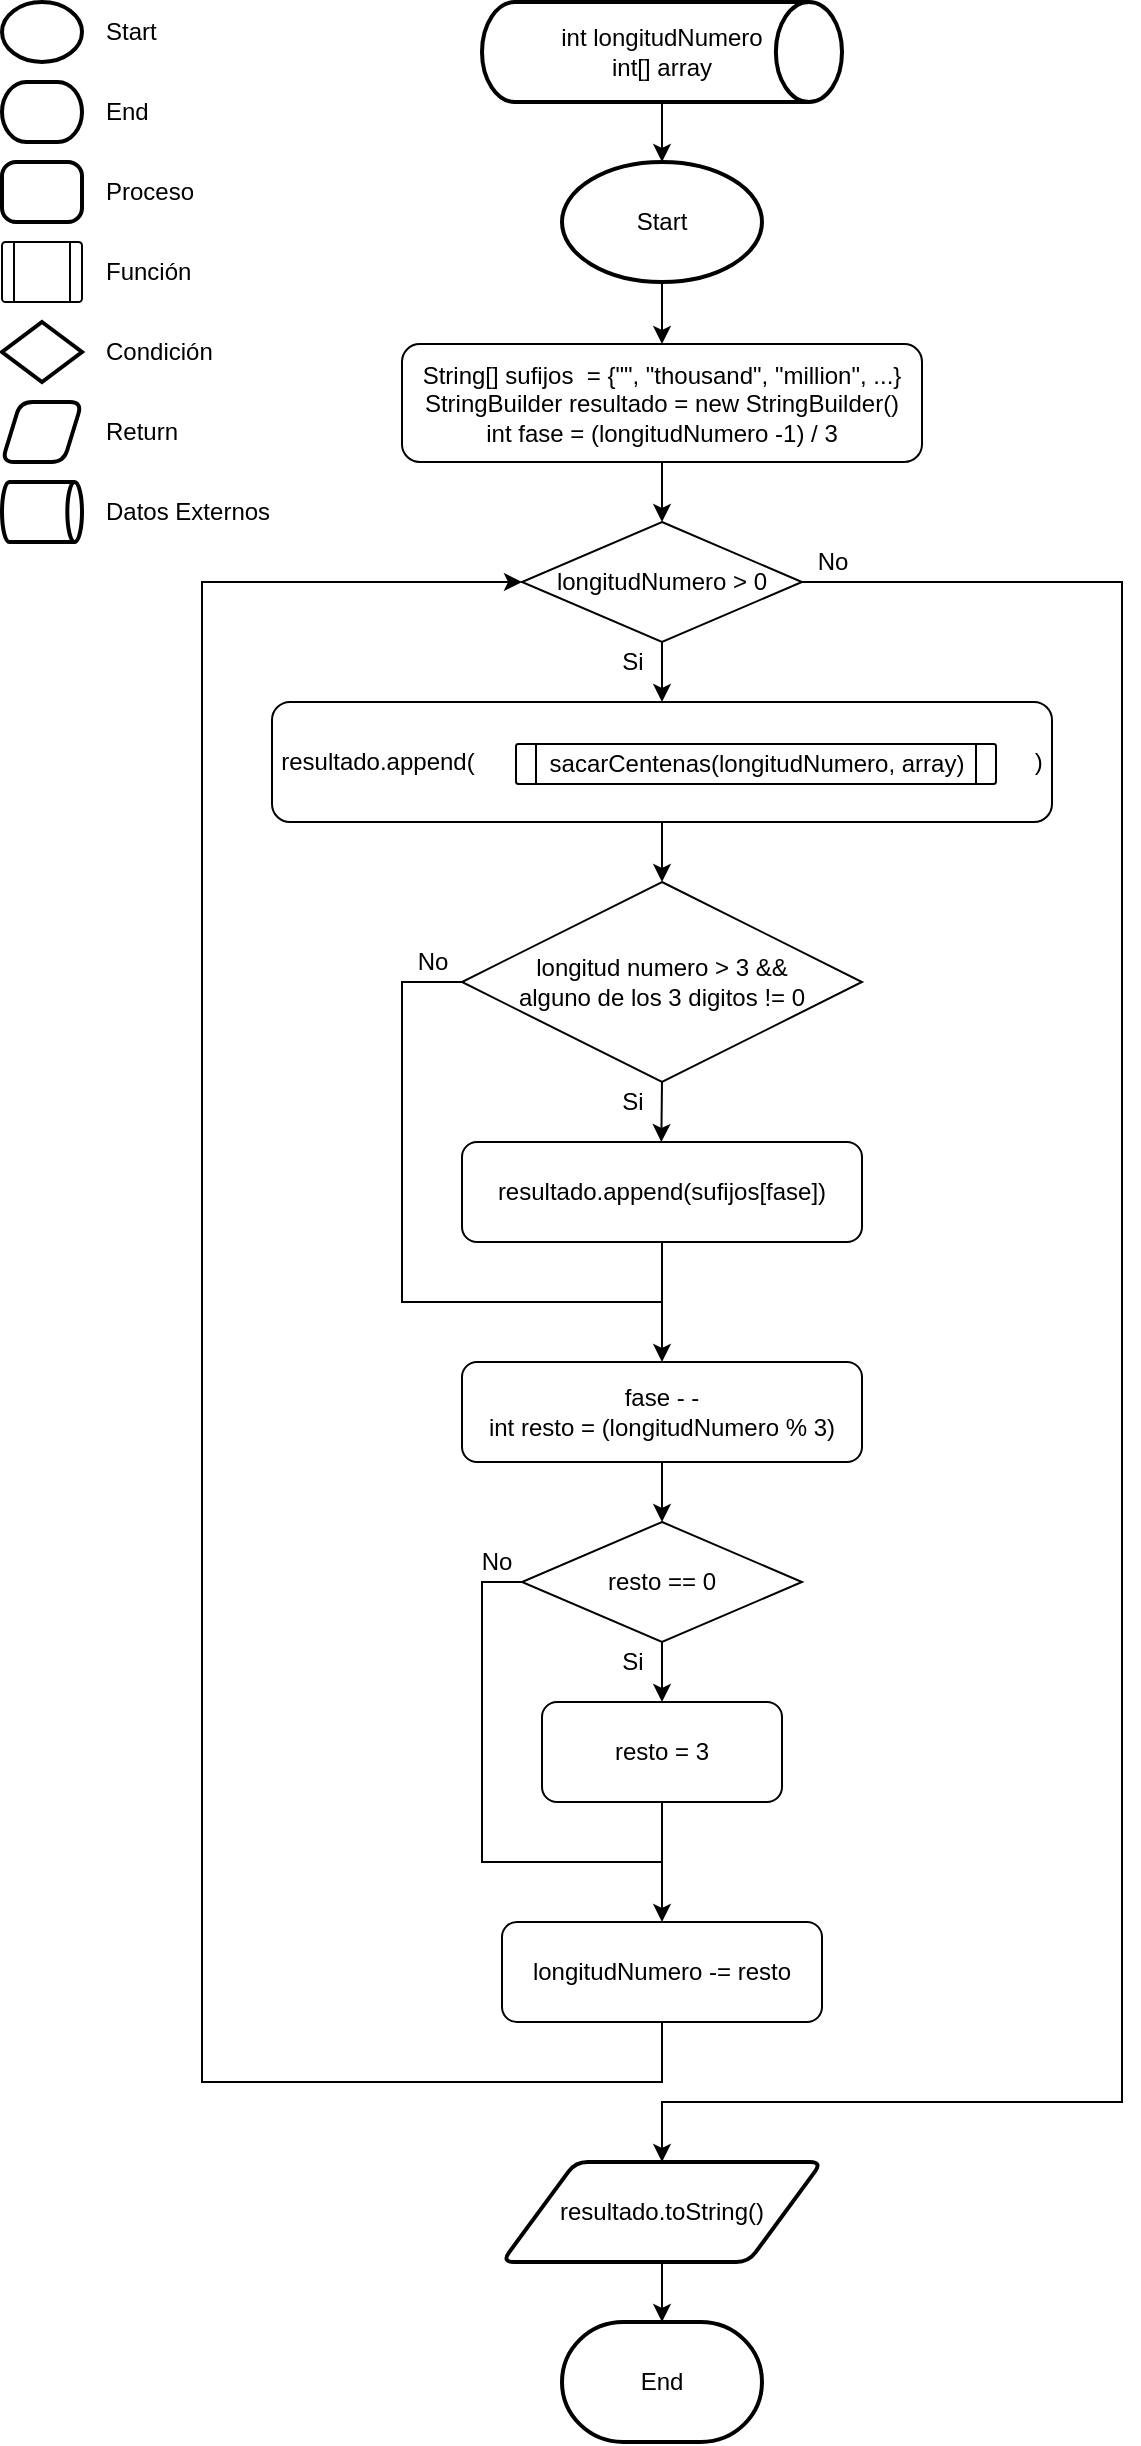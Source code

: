 <mxfile version="15.8.7" type="github">
  <diagram id="JRz8NQJY6lc-E_trJM7t" name="Page-1">
    <mxGraphModel dx="2012" dy="623" grid="1" gridSize="10" guides="1" tooltips="1" connect="1" arrows="1" fold="1" page="1" pageScale="1" pageWidth="827" pageHeight="1169" math="0" shadow="0">
      <root>
        <mxCell id="0" />
        <mxCell id="1" parent="0" />
        <mxCell id="InQpKpO5YXEAakaSP8HN-4" value="" style="strokeWidth=2;html=1;shape=mxgraph.flowchart.start_1;whiteSpace=wrap;fillColor=default;align=center;" vertex="1" parent="1">
          <mxGeometry x="-190" y="50" width="40" height="30" as="geometry" />
        </mxCell>
        <mxCell id="InQpKpO5YXEAakaSP8HN-5" value="" style="strokeWidth=2;html=1;shape=mxgraph.flowchart.terminator;whiteSpace=wrap;fillColor=default;align=center;" vertex="1" parent="1">
          <mxGeometry x="-190" y="90" width="40" height="30" as="geometry" />
        </mxCell>
        <mxCell id="InQpKpO5YXEAakaSP8HN-6" value="" style="rounded=1;whiteSpace=wrap;html=1;absoluteArcSize=1;arcSize=14;strokeWidth=2;fillColor=default;align=center;" vertex="1" parent="1">
          <mxGeometry x="-190" y="130" width="40" height="30" as="geometry" />
        </mxCell>
        <mxCell id="InQpKpO5YXEAakaSP8HN-7" value="" style="verticalLabelPosition=bottom;verticalAlign=top;html=1;shape=process;whiteSpace=wrap;rounded=1;size=0.14;arcSize=6;fillColor=default;" vertex="1" parent="1">
          <mxGeometry x="-190" y="170" width="40" height="30" as="geometry" />
        </mxCell>
        <mxCell id="InQpKpO5YXEAakaSP8HN-8" value="&lt;div align=&quot;left&quot;&gt;Start&lt;/div&gt;" style="text;html=1;align=left;verticalAlign=middle;resizable=0;points=[];autosize=1;strokeColor=none;fillColor=none;" vertex="1" parent="1">
          <mxGeometry x="-140" y="55" width="40" height="20" as="geometry" />
        </mxCell>
        <mxCell id="InQpKpO5YXEAakaSP8HN-9" value="&lt;div align=&quot;left&quot;&gt;End&lt;/div&gt;" style="text;html=1;align=left;verticalAlign=middle;resizable=0;points=[];autosize=1;strokeColor=none;fillColor=none;" vertex="1" parent="1">
          <mxGeometry x="-140" y="95" width="40" height="20" as="geometry" />
        </mxCell>
        <mxCell id="InQpKpO5YXEAakaSP8HN-10" value="&lt;div align=&quot;left&quot;&gt;Proceso&lt;/div&gt;" style="text;html=1;align=left;verticalAlign=middle;resizable=0;points=[];autosize=1;strokeColor=none;fillColor=none;" vertex="1" parent="1">
          <mxGeometry x="-140" y="135" width="60" height="20" as="geometry" />
        </mxCell>
        <mxCell id="InQpKpO5YXEAakaSP8HN-11" value="Función" style="text;html=1;align=left;verticalAlign=middle;resizable=0;points=[];autosize=1;strokeColor=none;fillColor=none;" vertex="1" parent="1">
          <mxGeometry x="-140" y="175" width="60" height="20" as="geometry" />
        </mxCell>
        <mxCell id="InQpKpO5YXEAakaSP8HN-12" value="" style="strokeWidth=2;html=1;shape=mxgraph.flowchart.decision;whiteSpace=wrap;fillColor=default;align=left;" vertex="1" parent="1">
          <mxGeometry x="-190" y="210" width="40" height="30" as="geometry" />
        </mxCell>
        <mxCell id="InQpKpO5YXEAakaSP8HN-13" value="Condición" style="text;html=1;align=left;verticalAlign=middle;resizable=0;points=[];autosize=1;strokeColor=none;fillColor=none;" vertex="1" parent="1">
          <mxGeometry x="-140" y="215" width="70" height="20" as="geometry" />
        </mxCell>
        <mxCell id="InQpKpO5YXEAakaSP8HN-14" value="" style="shape=parallelogram;html=1;strokeWidth=2;perimeter=parallelogramPerimeter;whiteSpace=wrap;rounded=1;arcSize=12;size=0.23;fillColor=default;align=center;" vertex="1" parent="1">
          <mxGeometry x="-190" y="250" width="40" height="30" as="geometry" />
        </mxCell>
        <mxCell id="InQpKpO5YXEAakaSP8HN-15" value="Return" style="text;html=1;align=left;verticalAlign=middle;resizable=0;points=[];autosize=1;strokeColor=none;fillColor=none;" vertex="1" parent="1">
          <mxGeometry x="-140" y="255" width="50" height="20" as="geometry" />
        </mxCell>
        <mxCell id="InQpKpO5YXEAakaSP8HN-22" style="edgeStyle=orthogonalEdgeStyle;rounded=0;orthogonalLoop=1;jettySize=auto;html=1;exitX=0.5;exitY=1;exitDx=0;exitDy=0;exitPerimeter=0;entryX=0.5;entryY=0;entryDx=0;entryDy=0;endArrow=classic;endFill=1;" edge="1" parent="1" source="InQpKpO5YXEAakaSP8HN-16" target="InQpKpO5YXEAakaSP8HN-21">
          <mxGeometry relative="1" as="geometry" />
        </mxCell>
        <mxCell id="InQpKpO5YXEAakaSP8HN-16" value="Start" style="strokeWidth=2;html=1;shape=mxgraph.flowchart.start_1;whiteSpace=wrap;fillColor=default;align=center;" vertex="1" parent="1">
          <mxGeometry x="90" y="130" width="100" height="60" as="geometry" />
        </mxCell>
        <mxCell id="InQpKpO5YXEAakaSP8HN-17" value="" style="strokeWidth=2;html=1;shape=mxgraph.flowchart.direct_data;whiteSpace=wrap;" vertex="1" parent="1">
          <mxGeometry x="-190" y="290" width="40" height="30" as="geometry" />
        </mxCell>
        <mxCell id="InQpKpO5YXEAakaSP8HN-18" value="Datos Externos" style="text;html=1;align=left;verticalAlign=middle;resizable=0;points=[];autosize=1;strokeColor=none;fillColor=none;" vertex="1" parent="1">
          <mxGeometry x="-140" y="295" width="100" height="20" as="geometry" />
        </mxCell>
        <mxCell id="InQpKpO5YXEAakaSP8HN-19" style="edgeStyle=orthogonalEdgeStyle;rounded=0;orthogonalLoop=1;jettySize=auto;html=1;exitX=0.5;exitY=1;exitDx=0;exitDy=0;exitPerimeter=0;entryX=0.5;entryY=0;entryDx=0;entryDy=0;entryPerimeter=0;" edge="1" parent="1" source="InQpKpO5YXEAakaSP8HN-20" target="InQpKpO5YXEAakaSP8HN-16">
          <mxGeometry relative="1" as="geometry" />
        </mxCell>
        <mxCell id="InQpKpO5YXEAakaSP8HN-20" value="&lt;div&gt;int longitudNumero&lt;br&gt;&lt;/div&gt;&lt;div&gt;int[] array&lt;/div&gt;" style="strokeWidth=2;html=1;shape=mxgraph.flowchart.direct_data;whiteSpace=wrap;" vertex="1" parent="1">
          <mxGeometry x="50" y="50" width="180" height="50" as="geometry" />
        </mxCell>
        <mxCell id="InQpKpO5YXEAakaSP8HN-26" style="edgeStyle=orthogonalEdgeStyle;rounded=0;orthogonalLoop=1;jettySize=auto;html=1;exitX=0.5;exitY=1;exitDx=0;exitDy=0;entryX=0.5;entryY=0;entryDx=0;entryDy=0;endArrow=classic;endFill=1;" edge="1" parent="1" source="InQpKpO5YXEAakaSP8HN-21" target="InQpKpO5YXEAakaSP8HN-25">
          <mxGeometry relative="1" as="geometry" />
        </mxCell>
        <mxCell id="InQpKpO5YXEAakaSP8HN-21" value="&lt;div&gt;String[] sufijos&amp;nbsp; = {&quot;&quot;, &quot;thousand&quot;, &quot;million&quot;, ...}&lt;/div&gt;&lt;div&gt;StringBuilder resultado = new StringBuilder()&lt;/div&gt;int fase = (longitudNumero -1) / 3" style="rounded=1;whiteSpace=wrap;html=1;" vertex="1" parent="1">
          <mxGeometry x="10" y="221" width="260" height="59" as="geometry" />
        </mxCell>
        <mxCell id="InQpKpO5YXEAakaSP8HN-32" style="edgeStyle=orthogonalEdgeStyle;rounded=0;orthogonalLoop=1;jettySize=auto;html=1;exitX=0.5;exitY=1;exitDx=0;exitDy=0;entryX=0.5;entryY=0;entryDx=0;entryDy=0;endArrow=classic;endFill=1;" edge="1" parent="1" source="InQpKpO5YXEAakaSP8HN-25" target="InQpKpO5YXEAakaSP8HN-29">
          <mxGeometry relative="1" as="geometry" />
        </mxCell>
        <mxCell id="InQpKpO5YXEAakaSP8HN-61" style="edgeStyle=orthogonalEdgeStyle;rounded=0;orthogonalLoop=1;jettySize=auto;html=1;exitX=1;exitY=0.5;exitDx=0;exitDy=0;endArrow=classic;endFill=1;" edge="1" parent="1" source="InQpKpO5YXEAakaSP8HN-25" target="InQpKpO5YXEAakaSP8HN-57">
          <mxGeometry relative="1" as="geometry">
            <Array as="points">
              <mxPoint x="370" y="340" />
              <mxPoint x="370" y="1100" />
              <mxPoint x="140" y="1100" />
            </Array>
          </mxGeometry>
        </mxCell>
        <mxCell id="InQpKpO5YXEAakaSP8HN-25" value="longitudNumero &amp;gt; 0" style="rhombus;whiteSpace=wrap;html=1;" vertex="1" parent="1">
          <mxGeometry x="70" y="310" width="140" height="60" as="geometry" />
        </mxCell>
        <mxCell id="InQpKpO5YXEAakaSP8HN-27" value="No" style="text;html=1;align=center;verticalAlign=middle;resizable=0;points=[];autosize=1;strokeColor=none;fillColor=none;" vertex="1" parent="1">
          <mxGeometry x="210" y="320" width="30" height="20" as="geometry" />
        </mxCell>
        <mxCell id="InQpKpO5YXEAakaSP8HN-28" value="Si" style="text;html=1;align=center;verticalAlign=middle;resizable=0;points=[];autosize=1;strokeColor=none;fillColor=none;" vertex="1" parent="1">
          <mxGeometry x="110" y="370" width="30" height="20" as="geometry" />
        </mxCell>
        <mxCell id="InQpKpO5YXEAakaSP8HN-34" style="edgeStyle=orthogonalEdgeStyle;rounded=0;orthogonalLoop=1;jettySize=auto;html=1;exitX=0.5;exitY=1;exitDx=0;exitDy=0;entryX=0.5;entryY=0;entryDx=0;entryDy=0;endArrow=classic;endFill=1;" edge="1" parent="1" source="InQpKpO5YXEAakaSP8HN-29" target="InQpKpO5YXEAakaSP8HN-33">
          <mxGeometry relative="1" as="geometry" />
        </mxCell>
        <mxCell id="InQpKpO5YXEAakaSP8HN-29" value="resultado.append(&amp;nbsp;&amp;nbsp;&amp;nbsp;&amp;nbsp;&amp;nbsp;&amp;nbsp;&amp;nbsp;&amp;nbsp;&amp;nbsp;&amp;nbsp;&amp;nbsp;&amp;nbsp;&amp;nbsp;&amp;nbsp;&amp;nbsp;&amp;nbsp; &amp;nbsp; &amp;nbsp; &amp;nbsp; &amp;nbsp; &amp;nbsp; &amp;nbsp; &amp;nbsp; &amp;nbsp; &amp;nbsp; &amp;nbsp; &amp;nbsp; &amp;nbsp;&amp;nbsp;&amp;nbsp;&amp;nbsp;&amp;nbsp;&amp;nbsp;&amp;nbsp;&amp;nbsp;&amp;nbsp;&amp;nbsp;&amp;nbsp;&amp;nbsp;&amp;nbsp;&amp;nbsp;&amp;nbsp;&amp;nbsp;&amp;nbsp;&amp;nbsp;&amp;nbsp;&amp;nbsp;&amp;nbsp;&amp;nbsp;&amp;nbsp;&amp;nbsp;&amp;nbsp;&amp;nbsp;&amp;nbsp;&amp;nbsp;&amp;nbsp;&amp;nbsp;&amp;nbsp;&amp;nbsp;&amp;nbsp;&amp;nbsp;&amp;nbsp;&amp;nbsp;&amp;nbsp;&amp;nbsp;&amp;nbsp;&amp;nbsp;&amp;nbsp;&amp;nbsp;&amp;nbsp;&amp;nbsp; )" style="rounded=1;whiteSpace=wrap;html=1;" vertex="1" parent="1">
          <mxGeometry x="-55" y="400" width="390" height="60" as="geometry" />
        </mxCell>
        <mxCell id="InQpKpO5YXEAakaSP8HN-30" value="" style="verticalLabelPosition=bottom;verticalAlign=top;html=1;shape=process;whiteSpace=wrap;rounded=1;size=0.043;arcSize=6;" vertex="1" parent="1">
          <mxGeometry x="67" y="421" width="240" height="20" as="geometry" />
        </mxCell>
        <mxCell id="InQpKpO5YXEAakaSP8HN-31" value="sacarCentenas(longitudNumero, array)" style="text;html=1;align=center;verticalAlign=middle;resizable=0;points=[];autosize=1;strokeColor=none;fillColor=none;" vertex="1" parent="1">
          <mxGeometry x="72" y="421" width="230" height="20" as="geometry" />
        </mxCell>
        <mxCell id="InQpKpO5YXEAakaSP8HN-36" style="edgeStyle=orthogonalEdgeStyle;rounded=0;orthogonalLoop=1;jettySize=auto;html=1;exitX=0.5;exitY=1;exitDx=0;exitDy=0;endArrow=classic;endFill=1;" edge="1" parent="1" source="InQpKpO5YXEAakaSP8HN-33">
          <mxGeometry relative="1" as="geometry">
            <mxPoint x="139.667" y="620" as="targetPoint" />
          </mxGeometry>
        </mxCell>
        <mxCell id="InQpKpO5YXEAakaSP8HN-41" style="edgeStyle=orthogonalEdgeStyle;rounded=0;orthogonalLoop=1;jettySize=auto;html=1;exitX=0;exitY=0.5;exitDx=0;exitDy=0;endArrow=none;endFill=0;" edge="1" parent="1" source="InQpKpO5YXEAakaSP8HN-33">
          <mxGeometry relative="1" as="geometry">
            <mxPoint x="140" y="710" as="targetPoint" />
            <Array as="points">
              <mxPoint x="10" y="540" />
              <mxPoint x="10" y="700" />
              <mxPoint x="140" y="700" />
            </Array>
          </mxGeometry>
        </mxCell>
        <mxCell id="InQpKpO5YXEAakaSP8HN-33" value="&lt;div&gt;longitud numero &amp;gt; 3 &amp;amp;&amp;amp;&lt;/div&gt;&lt;div&gt;alguno de los 3 digitos != 0&lt;br&gt;&lt;/div&gt;" style="rhombus;whiteSpace=wrap;html=1;" vertex="1" parent="1">
          <mxGeometry x="40" y="490" width="200" height="100" as="geometry" />
        </mxCell>
        <mxCell id="InQpKpO5YXEAakaSP8HN-40" style="edgeStyle=orthogonalEdgeStyle;rounded=0;orthogonalLoop=1;jettySize=auto;html=1;exitX=0.5;exitY=1;exitDx=0;exitDy=0;endArrow=classic;endFill=1;entryX=0.5;entryY=0;entryDx=0;entryDy=0;" edge="1" parent="1" source="InQpKpO5YXEAakaSP8HN-37" target="InQpKpO5YXEAakaSP8HN-42">
          <mxGeometry relative="1" as="geometry">
            <mxPoint x="139.667" y="740" as="targetPoint" />
          </mxGeometry>
        </mxCell>
        <mxCell id="InQpKpO5YXEAakaSP8HN-37" value="resultado.append(sufijos[fase])" style="rounded=1;whiteSpace=wrap;html=1;" vertex="1" parent="1">
          <mxGeometry x="40" y="620" width="200" height="50" as="geometry" />
        </mxCell>
        <mxCell id="InQpKpO5YXEAakaSP8HN-38" value="Si" style="text;html=1;align=center;verticalAlign=middle;resizable=0;points=[];autosize=1;strokeColor=none;fillColor=none;" vertex="1" parent="1">
          <mxGeometry x="110" y="590" width="30" height="20" as="geometry" />
        </mxCell>
        <mxCell id="InQpKpO5YXEAakaSP8HN-39" value="No" style="text;html=1;align=center;verticalAlign=middle;resizable=0;points=[];autosize=1;strokeColor=none;fillColor=none;" vertex="1" parent="1">
          <mxGeometry x="10" y="520" width="30" height="20" as="geometry" />
        </mxCell>
        <mxCell id="InQpKpO5YXEAakaSP8HN-46" style="edgeStyle=orthogonalEdgeStyle;rounded=0;orthogonalLoop=1;jettySize=auto;html=1;exitX=0.5;exitY=1;exitDx=0;exitDy=0;endArrow=classic;endFill=1;" edge="1" parent="1" source="InQpKpO5YXEAakaSP8HN-42" target="InQpKpO5YXEAakaSP8HN-45">
          <mxGeometry relative="1" as="geometry" />
        </mxCell>
        <mxCell id="InQpKpO5YXEAakaSP8HN-42" value="&lt;div&gt;fase - -&lt;/div&gt;int resto = (longitudNumero % 3)" style="rounded=1;whiteSpace=wrap;html=1;" vertex="1" parent="1">
          <mxGeometry x="40" y="730" width="200" height="50" as="geometry" />
        </mxCell>
        <mxCell id="InQpKpO5YXEAakaSP8HN-51" style="edgeStyle=orthogonalEdgeStyle;rounded=0;orthogonalLoop=1;jettySize=auto;html=1;exitX=0.5;exitY=1;exitDx=0;exitDy=0;endArrow=classic;endFill=1;" edge="1" parent="1" source="InQpKpO5YXEAakaSP8HN-45" target="InQpKpO5YXEAakaSP8HN-50">
          <mxGeometry relative="1" as="geometry" />
        </mxCell>
        <mxCell id="InQpKpO5YXEAakaSP8HN-54" style="edgeStyle=orthogonalEdgeStyle;rounded=0;orthogonalLoop=1;jettySize=auto;html=1;exitX=0;exitY=0.5;exitDx=0;exitDy=0;endArrow=none;endFill=0;" edge="1" parent="1" source="InQpKpO5YXEAakaSP8HN-45">
          <mxGeometry relative="1" as="geometry">
            <mxPoint x="140" y="980" as="targetPoint" />
            <Array as="points">
              <mxPoint x="50" y="840" />
              <mxPoint x="50" y="980" />
            </Array>
          </mxGeometry>
        </mxCell>
        <mxCell id="InQpKpO5YXEAakaSP8HN-45" value="resto == 0" style="rhombus;whiteSpace=wrap;html=1;" vertex="1" parent="1">
          <mxGeometry x="70" y="810" width="140" height="60" as="geometry" />
        </mxCell>
        <mxCell id="InQpKpO5YXEAakaSP8HN-47" value="Si" style="text;html=1;align=center;verticalAlign=middle;resizable=0;points=[];autosize=1;strokeColor=none;fillColor=none;" vertex="1" parent="1">
          <mxGeometry x="110" y="870" width="30" height="20" as="geometry" />
        </mxCell>
        <mxCell id="InQpKpO5YXEAakaSP8HN-48" value="No" style="text;html=1;align=center;verticalAlign=middle;resizable=0;points=[];autosize=1;strokeColor=none;fillColor=none;" vertex="1" parent="1">
          <mxGeometry x="42" y="820" width="30" height="20" as="geometry" />
        </mxCell>
        <mxCell id="InQpKpO5YXEAakaSP8HN-53" style="edgeStyle=orthogonalEdgeStyle;rounded=0;orthogonalLoop=1;jettySize=auto;html=1;exitX=0.5;exitY=1;exitDx=0;exitDy=0;endArrow=classic;endFill=1;" edge="1" parent="1" source="InQpKpO5YXEAakaSP8HN-50" target="InQpKpO5YXEAakaSP8HN-52">
          <mxGeometry relative="1" as="geometry" />
        </mxCell>
        <mxCell id="InQpKpO5YXEAakaSP8HN-50" value="resto = 3" style="rounded=1;whiteSpace=wrap;html=1;" vertex="1" parent="1">
          <mxGeometry x="80" y="900" width="120" height="50" as="geometry" />
        </mxCell>
        <mxCell id="InQpKpO5YXEAakaSP8HN-56" style="edgeStyle=orthogonalEdgeStyle;rounded=0;orthogonalLoop=1;jettySize=auto;html=1;exitX=0.5;exitY=1;exitDx=0;exitDy=0;entryX=0;entryY=0.5;entryDx=0;entryDy=0;endArrow=classic;endFill=1;" edge="1" parent="1" source="InQpKpO5YXEAakaSP8HN-52" target="InQpKpO5YXEAakaSP8HN-25">
          <mxGeometry relative="1" as="geometry">
            <Array as="points">
              <mxPoint x="140" y="1090" />
              <mxPoint x="-90" y="1090" />
              <mxPoint x="-90" y="340" />
            </Array>
          </mxGeometry>
        </mxCell>
        <mxCell id="InQpKpO5YXEAakaSP8HN-52" value="longitudNumero -= resto" style="rounded=1;whiteSpace=wrap;html=1;" vertex="1" parent="1">
          <mxGeometry x="60" y="1010" width="160" height="50" as="geometry" />
        </mxCell>
        <mxCell id="InQpKpO5YXEAakaSP8HN-60" style="edgeStyle=orthogonalEdgeStyle;rounded=0;orthogonalLoop=1;jettySize=auto;html=1;exitX=0.5;exitY=1;exitDx=0;exitDy=0;entryX=0.5;entryY=0;entryDx=0;entryDy=0;entryPerimeter=0;endArrow=classic;endFill=1;" edge="1" parent="1" source="InQpKpO5YXEAakaSP8HN-57" target="InQpKpO5YXEAakaSP8HN-59">
          <mxGeometry relative="1" as="geometry" />
        </mxCell>
        <mxCell id="InQpKpO5YXEAakaSP8HN-57" value="resultado.toString()" style="shape=parallelogram;html=1;strokeWidth=2;perimeter=parallelogramPerimeter;whiteSpace=wrap;rounded=1;arcSize=12;size=0.23;" vertex="1" parent="1">
          <mxGeometry x="60" y="1130" width="160" height="50" as="geometry" />
        </mxCell>
        <mxCell id="InQpKpO5YXEAakaSP8HN-59" value="End" style="strokeWidth=2;html=1;shape=mxgraph.flowchart.terminator;whiteSpace=wrap;" vertex="1" parent="1">
          <mxGeometry x="90" y="1210" width="100" height="60" as="geometry" />
        </mxCell>
      </root>
    </mxGraphModel>
  </diagram>
</mxfile>
